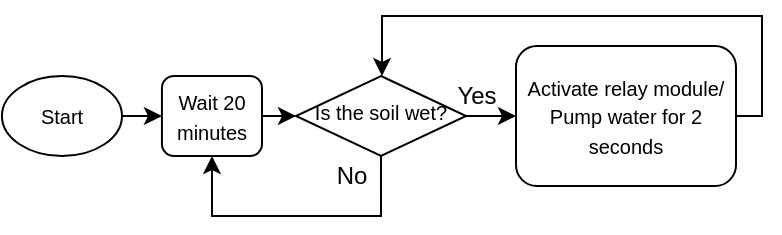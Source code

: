 <mxfile version="14.6.13" type="device"><diagram id="C5RBs43oDa-KdzZeNtuy" name="Page-1"><mxGraphModel dx="517" dy="460" grid="1" gridSize="10" guides="1" tooltips="1" connect="1" arrows="1" fold="1" page="1" pageScale="1" pageWidth="400" pageHeight="120" math="0" shadow="0"><root><mxCell id="WIyWlLk6GJQsqaUBKTNV-0"/><mxCell id="WIyWlLk6GJQsqaUBKTNV-1" parent="WIyWlLk6GJQsqaUBKTNV-0"/><mxCell id="3YrwIaiinYGSn-0oBzeY-4" style="edgeStyle=orthogonalEdgeStyle;rounded=0;orthogonalLoop=1;jettySize=auto;html=1;exitX=1;exitY=0.5;exitDx=0;exitDy=0;entryX=0;entryY=0.5;entryDx=0;entryDy=0;" parent="WIyWlLk6GJQsqaUBKTNV-1" source="WIyWlLk6GJQsqaUBKTNV-6" target="kUuhWmkCwOumMQr23uxr-9" edge="1"><mxGeometry relative="1" as="geometry"/></mxCell><mxCell id="r_DrSi0GwyuGXt4DH-ET-0" style="edgeStyle=orthogonalEdgeStyle;rounded=0;orthogonalLoop=1;jettySize=auto;html=1;exitX=0.5;exitY=1;exitDx=0;exitDy=0;entryX=0.5;entryY=1;entryDx=0;entryDy=0;" parent="WIyWlLk6GJQsqaUBKTNV-1" source="WIyWlLk6GJQsqaUBKTNV-6" target="kUuhWmkCwOumMQr23uxr-4" edge="1"><mxGeometry relative="1" as="geometry"><Array as="points"><mxPoint x="200" y="110"/><mxPoint x="115" y="110"/></Array></mxGeometry></mxCell><mxCell id="WIyWlLk6GJQsqaUBKTNV-6" value="&lt;font style=&quot;font-size: 10px&quot;&gt;Is the soil wet?&lt;/font&gt;" style="rhombus;whiteSpace=wrap;html=1;shadow=0;fontFamily=Helvetica;fontSize=12;align=center;strokeWidth=1;spacing=6;spacingTop=-4;" parent="WIyWlLk6GJQsqaUBKTNV-1" vertex="1"><mxGeometry x="157" y="40" width="85.03" height="40" as="geometry"/></mxCell><mxCell id="3YrwIaiinYGSn-0oBzeY-0" style="edgeStyle=orthogonalEdgeStyle;rounded=0;orthogonalLoop=1;jettySize=auto;html=1;exitX=1;exitY=0.5;exitDx=0;exitDy=0;entryX=0;entryY=0.5;entryDx=0;entryDy=0;" parent="WIyWlLk6GJQsqaUBKTNV-1" source="kUuhWmkCwOumMQr23uxr-0" target="kUuhWmkCwOumMQr23uxr-4" edge="1"><mxGeometry relative="1" as="geometry"/></mxCell><mxCell id="kUuhWmkCwOumMQr23uxr-0" value="&lt;font style=&quot;font-size: 10px&quot;&gt;Start&lt;/font&gt;" style="ellipse;whiteSpace=wrap;html=1;" parent="WIyWlLk6GJQsqaUBKTNV-1" vertex="1"><mxGeometry x="9.97" y="40" width="60.03" height="40" as="geometry"/></mxCell><mxCell id="kUuhWmkCwOumMQr23uxr-3" value="No" style="text;html=1;strokeColor=none;fillColor=none;align=center;verticalAlign=middle;whiteSpace=wrap;rounded=0;" parent="WIyWlLk6GJQsqaUBKTNV-1" vertex="1"><mxGeometry x="170" y="80" width="30" height="20" as="geometry"/></mxCell><mxCell id="3YrwIaiinYGSn-0oBzeY-1" style="edgeStyle=orthogonalEdgeStyle;rounded=0;orthogonalLoop=1;jettySize=auto;html=1;exitX=1;exitY=0.5;exitDx=0;exitDy=0;entryX=0;entryY=0.5;entryDx=0;entryDy=0;" parent="WIyWlLk6GJQsqaUBKTNV-1" source="kUuhWmkCwOumMQr23uxr-4" target="WIyWlLk6GJQsqaUBKTNV-6" edge="1"><mxGeometry relative="1" as="geometry"/></mxCell><mxCell id="kUuhWmkCwOumMQr23uxr-4" value="&lt;font style=&quot;font-size: 10px&quot;&gt;Wait 20 minutes&lt;/font&gt;" style="rounded=1;whiteSpace=wrap;html=1;fontSize=12;glass=0;strokeWidth=1;shadow=0;" parent="WIyWlLk6GJQsqaUBKTNV-1" vertex="1"><mxGeometry x="89.97" y="40" width="50.03" height="40" as="geometry"/></mxCell><mxCell id="3YrwIaiinYGSn-0oBzeY-9" style="edgeStyle=orthogonalEdgeStyle;rounded=0;orthogonalLoop=1;jettySize=auto;html=1;exitX=1;exitY=0.5;exitDx=0;exitDy=0;entryX=0.5;entryY=0;entryDx=0;entryDy=0;" parent="WIyWlLk6GJQsqaUBKTNV-1" source="kUuhWmkCwOumMQr23uxr-9" target="WIyWlLk6GJQsqaUBKTNV-6" edge="1"><mxGeometry relative="1" as="geometry"><Array as="points"><mxPoint x="390" y="60"/><mxPoint x="390" y="10"/><mxPoint x="200" y="10"/><mxPoint x="200" y="40"/></Array></mxGeometry></mxCell><mxCell id="kUuhWmkCwOumMQr23uxr-9" value="&lt;font style=&quot;font-size: 10px&quot;&gt;Activate relay module/&lt;br&gt;Pump water for 2 seconds&lt;/font&gt;" style="rounded=1;whiteSpace=wrap;html=1;fontSize=12;glass=0;strokeWidth=1;shadow=0;" parent="WIyWlLk6GJQsqaUBKTNV-1" vertex="1"><mxGeometry x="267" y="25" width="110" height="70" as="geometry"/></mxCell><mxCell id="kUuhWmkCwOumMQr23uxr-12" value="Yes" style="text;html=1;strokeColor=none;fillColor=none;align=center;verticalAlign=middle;whiteSpace=wrap;rounded=0;" parent="WIyWlLk6GJQsqaUBKTNV-1" vertex="1"><mxGeometry x="235" y="40" width="24.97" height="20" as="geometry"/></mxCell></root></mxGraphModel></diagram></mxfile>